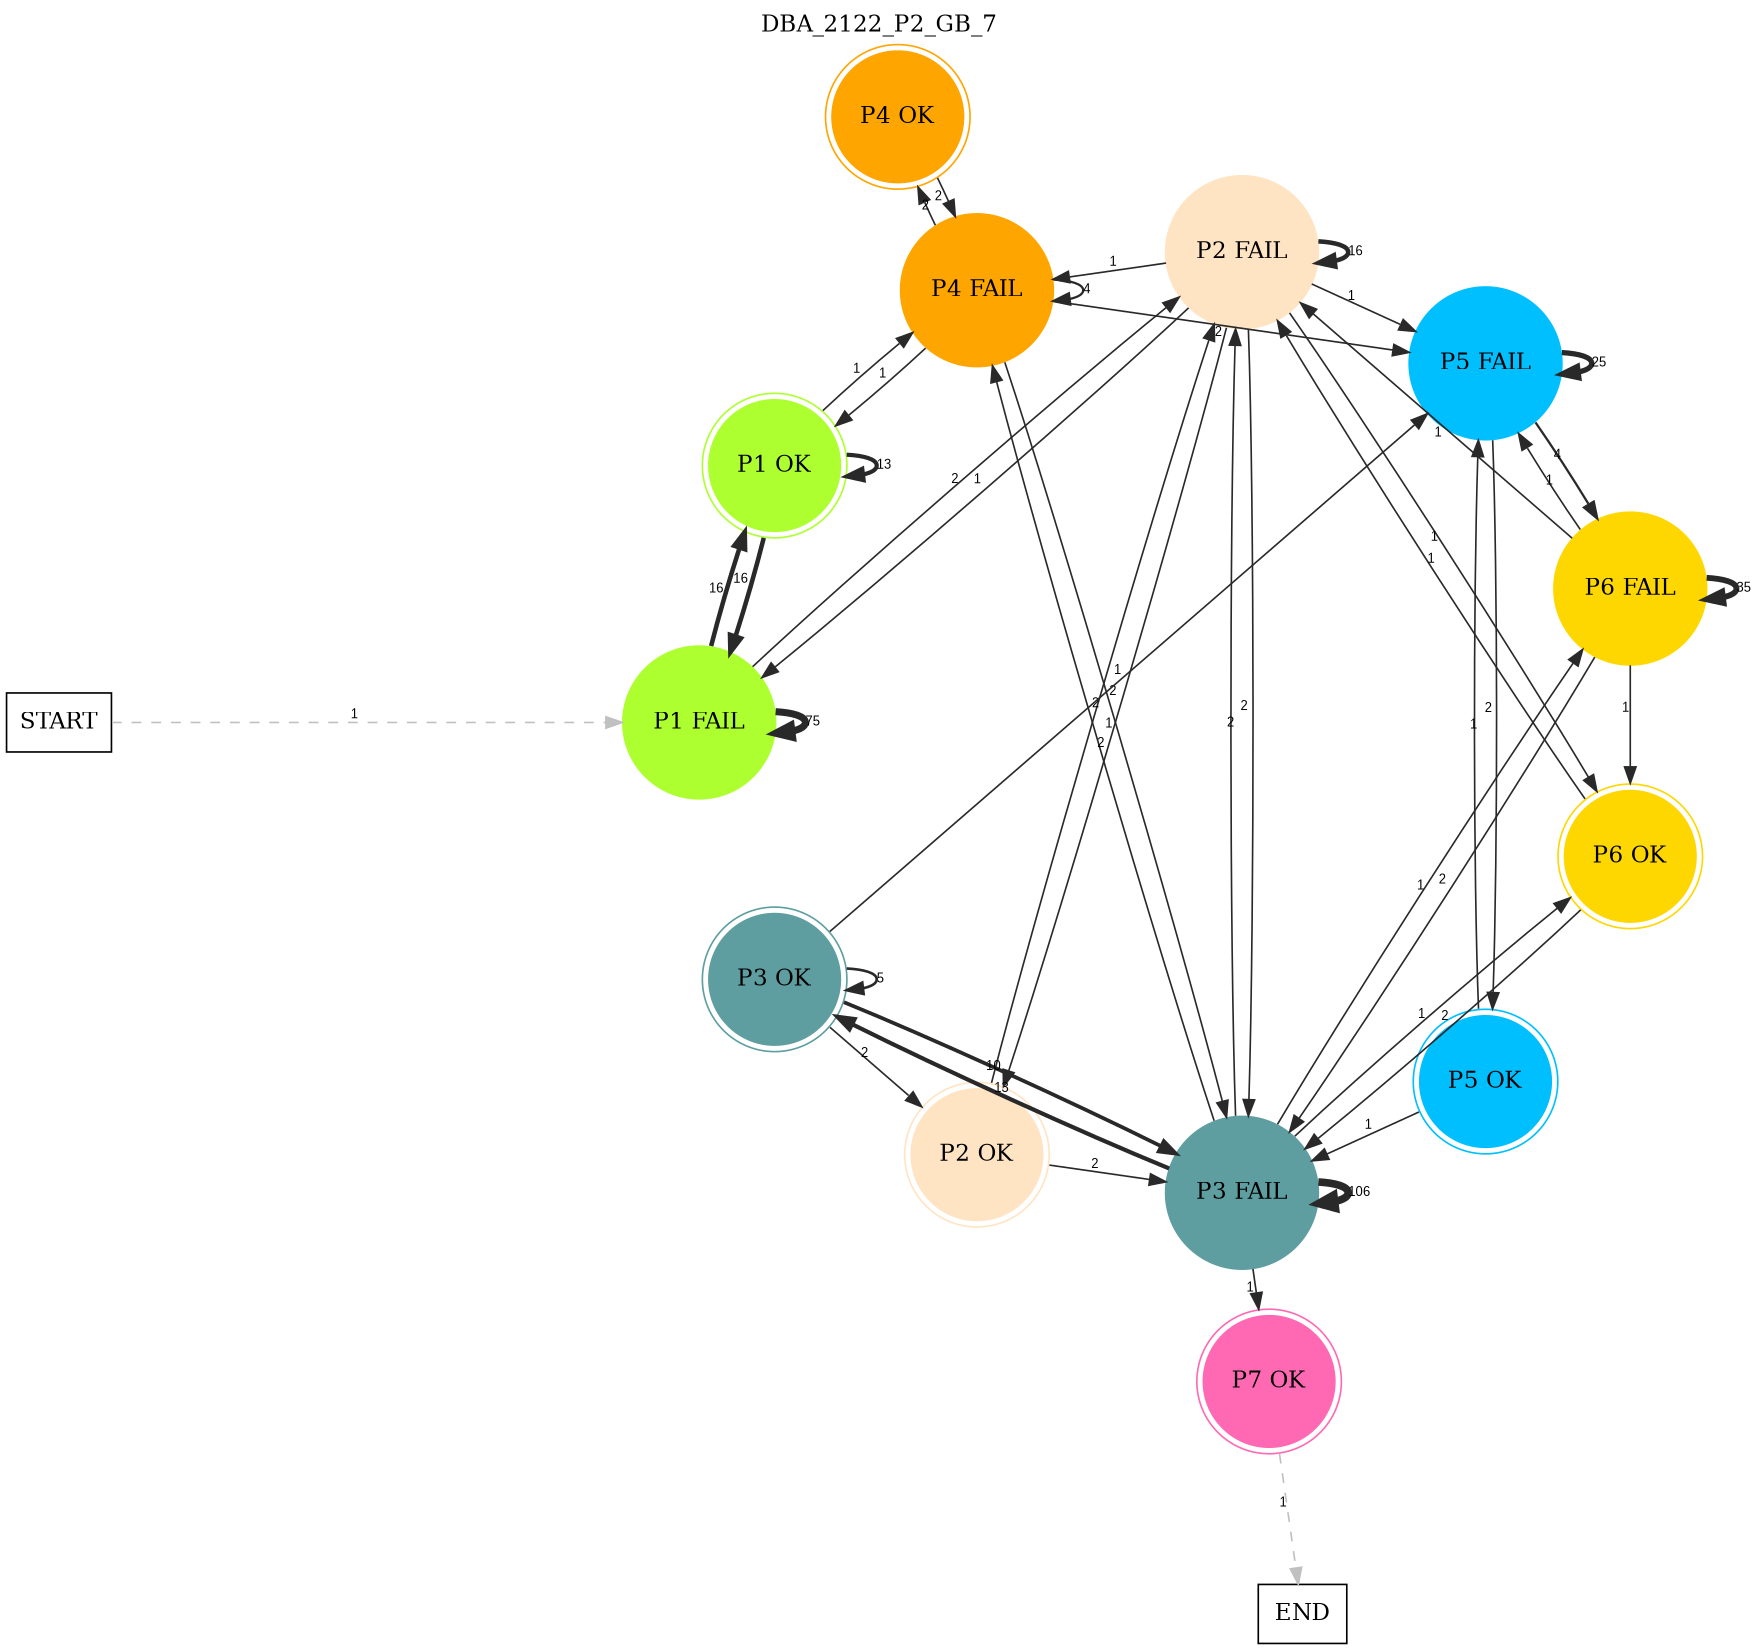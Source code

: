 digraph DBA_2122_P2_GB_7 {
	labelloc="t";
	label=DBA_2122_P2_GB_7;
	dpi = 150
	size="16,11!";
	margin = 0;
layout=circo;
"START" [shape=box, fillcolor=white, style=filled, color=black]
"P1 FAIL" [shape=circle, color=greenyellow, style=filled]
"P1 OK" [shape=circle, color=greenyellow, peripheries=2, style=filled]
"P2 FAIL" [shape=circle, color=bisque, style=filled]
"P3 FAIL" [shape=circle, color=cadetblue, style=filled]
"P4 FAIL" [shape=circle, color=orange, style=filled]
"P2 OK" [shape=circle, color=bisque, peripheries=2, style=filled]
"P3 OK" [shape=circle, color=cadetblue, peripheries=2, style=filled]
"P4 OK" [shape=circle, color=orange, peripheries=2, style=filled]
"P5 FAIL" [shape=circle, color=deepskyblue, style=filled]
"P5 OK" [shape=circle, color=deepskyblue, peripheries=2, style=filled]
"P6 FAIL" [shape=circle, color=gold, style=filled]
"P6 OK" [shape=circle, color=gold, peripheries=2, style=filled]
"P7 OK" [shape=circle, color=hotpink, peripheries=2, style=filled]
"END" [shape=box, fillcolor=white, style=filled, color=black]
"START" -> "P1 FAIL" [ style = dashed color=grey label ="1" labelfloat=false fontname="Arial" fontsize=8]

"P1 FAIL" -> "P1 FAIL" [ color=grey16 penwidth = "4.31748811353631"label ="75" labelfloat=false fontname="Arial" fontsize=8]

"P1 FAIL" -> "P1 OK" [ color=grey16 penwidth = "2.77258872223978"label ="16" labelfloat=false fontname="Arial" fontsize=8]

"P1 FAIL" -> "P2 FAIL" [ color=grey16 penwidth = "1"label ="2" labelfloat=false fontname="Arial" fontsize=8]

"P1 OK" -> "P1 FAIL" [ color=grey16 penwidth = "2.77258872223978"label ="16" labelfloat=false fontname="Arial" fontsize=8]

"P1 OK" -> "P1 OK" [ color=grey16 penwidth = "2.56494935746154"label ="13" labelfloat=false fontname="Arial" fontsize=8]

"P1 OK" -> "P4 FAIL" [ color=grey16 penwidth = "1"label ="1" labelfloat=false fontname="Arial" fontsize=8]

"P2 FAIL" -> "P1 FAIL" [ color=grey16 penwidth = "1"label ="1" labelfloat=false fontname="Arial" fontsize=8]

"P2 FAIL" -> "P2 FAIL" [ color=grey16 penwidth = "2.77258872223978"label ="16" labelfloat=false fontname="Arial" fontsize=8]

"P2 FAIL" -> "P3 FAIL" [ color=grey16 penwidth = "1"label ="2" labelfloat=false fontname="Arial" fontsize=8]

"P2 FAIL" -> "P4 FAIL" [ color=grey16 penwidth = "1"label ="1" labelfloat=false fontname="Arial" fontsize=8]

"P2 FAIL" -> "P2 OK" [ color=grey16 penwidth = "1"label ="2" labelfloat=false fontname="Arial" fontsize=8]

"P2 FAIL" -> "P5 FAIL" [ color=grey16 penwidth = "1"label ="1" labelfloat=false fontname="Arial" fontsize=8]

"P2 FAIL" -> "P6 OK" [ color=grey16 penwidth = "1"label ="1" labelfloat=false fontname="Arial" fontsize=8]

"P3 FAIL" -> "P2 FAIL" [ color=grey16 penwidth = "1"label ="2" labelfloat=false fontname="Arial" fontsize=8]

"P3 FAIL" -> "P3 FAIL" [ color=grey16 penwidth = "4.66343909411207"label ="106" labelfloat=false fontname="Arial" fontsize=8]

"P3 FAIL" -> "P4 FAIL" [ color=grey16 penwidth = "1"label ="2" labelfloat=false fontname="Arial" fontsize=8]

"P3 FAIL" -> "P3 OK" [ color=grey16 penwidth = "2.56494935746154"label ="13" labelfloat=false fontname="Arial" fontsize=8]

"P3 FAIL" -> "P6 FAIL" [ color=grey16 penwidth = "1"label ="1" labelfloat=false fontname="Arial" fontsize=8]

"P3 FAIL" -> "P6 OK" [ color=grey16 penwidth = "1"label ="1" labelfloat=false fontname="Arial" fontsize=8]

"P3 FAIL" -> "P7 OK" [ color=grey16 penwidth = "1"label ="1" labelfloat=false fontname="Arial" fontsize=8]

"P4 FAIL" -> "P1 OK" [ color=grey16 penwidth = "1"label ="1" labelfloat=false fontname="Arial" fontsize=8]

"P4 FAIL" -> "P3 FAIL" [ color=grey16 penwidth = "1"label ="1" labelfloat=false fontname="Arial" fontsize=8]

"P4 FAIL" -> "P4 FAIL" [ color=grey16 penwidth = "1.38629436111989"label ="4" labelfloat=false fontname="Arial" fontsize=8]

"P4 FAIL" -> "P4 OK" [ color=grey16 penwidth = "1"label ="2" labelfloat=false fontname="Arial" fontsize=8]

"P4 FAIL" -> "P5 FAIL" [ color=grey16 penwidth = "1"label ="2" labelfloat=false fontname="Arial" fontsize=8]

"P2 OK" -> "P2 FAIL" [ color=grey16 penwidth = "1"label ="2" labelfloat=false fontname="Arial" fontsize=8]

"P2 OK" -> "P3 FAIL" [ color=grey16 penwidth = "1"label ="2" labelfloat=false fontname="Arial" fontsize=8]

"P3 OK" -> "P3 FAIL" [ color=grey16 penwidth = "2.30258509299405"label ="10" labelfloat=false fontname="Arial" fontsize=8]

"P3 OK" -> "P2 OK" [ color=grey16 penwidth = "1"label ="2" labelfloat=false fontname="Arial" fontsize=8]

"P3 OK" -> "P3 OK" [ color=grey16 penwidth = "1.6094379124341"label ="5" labelfloat=false fontname="Arial" fontsize=8]

"P3 OK" -> "P5 FAIL" [ color=grey16 penwidth = "1"label ="1" labelfloat=false fontname="Arial" fontsize=8]

"P4 OK" -> "P4 FAIL" [ color=grey16 penwidth = "1"label ="2" labelfloat=false fontname="Arial" fontsize=8]

"P5 FAIL" -> "P5 FAIL" [ color=grey16 penwidth = "3.2188758248682"label ="25" labelfloat=false fontname="Arial" fontsize=8]

"P5 FAIL" -> "P5 OK" [ color=grey16 penwidth = "1"label ="2" labelfloat=false fontname="Arial" fontsize=8]

"P5 FAIL" -> "P6 FAIL" [ color=grey16 penwidth = "1.38629436111989"label ="4" labelfloat=false fontname="Arial" fontsize=8]

"P5 OK" -> "P3 FAIL" [ color=grey16 penwidth = "1"label ="1" labelfloat=false fontname="Arial" fontsize=8]

"P5 OK" -> "P5 FAIL" [ color=grey16 penwidth = "1"label ="1" labelfloat=false fontname="Arial" fontsize=8]

"P6 FAIL" -> "P2 FAIL" [ color=grey16 penwidth = "1"label ="1" labelfloat=false fontname="Arial" fontsize=8]

"P6 FAIL" -> "P3 FAIL" [ color=grey16 penwidth = "1"label ="2" labelfloat=false fontname="Arial" fontsize=8]

"P6 FAIL" -> "P5 FAIL" [ color=grey16 penwidth = "1"label ="1" labelfloat=false fontname="Arial" fontsize=8]

"P6 FAIL" -> "P6 FAIL" [ color=grey16 penwidth = "3.55534806148941"label ="35" labelfloat=false fontname="Arial" fontsize=8]

"P6 FAIL" -> "P6 OK" [ color=grey16 penwidth = "1"label ="1" labelfloat=false fontname="Arial" fontsize=8]

"P6 OK" -> "P2 FAIL" [ color=grey16 penwidth = "1"label ="1" labelfloat=false fontname="Arial" fontsize=8]

"P6 OK" -> "P3 FAIL" [ color=grey16 penwidth = "1"label ="2" labelfloat=false fontname="Arial" fontsize=8]

"P7 OK" -> "END" [ style = dashed color=grey label ="1" labelfloat=false fontname="Arial" fontsize=8]

}
